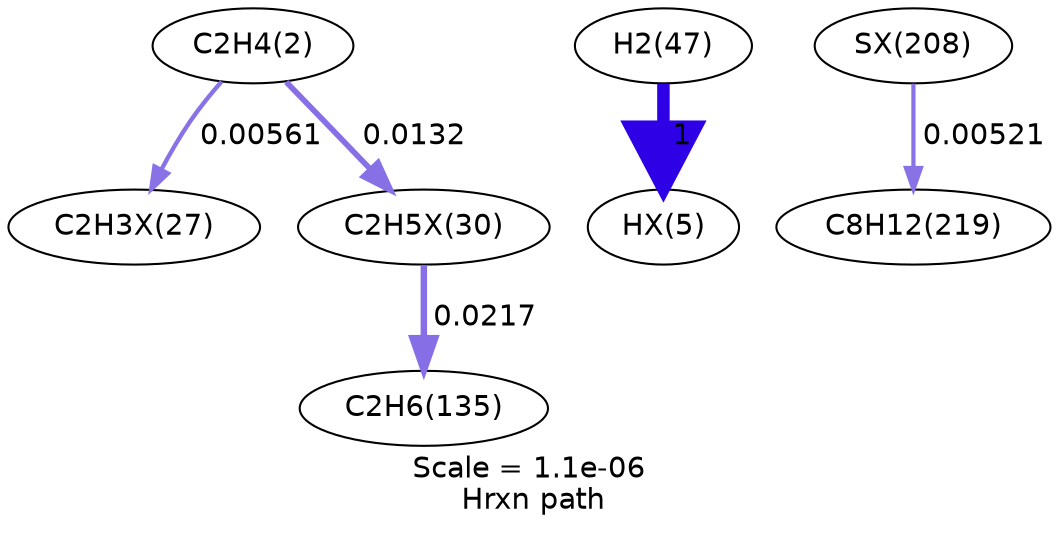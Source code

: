 digraph reaction_paths {
center=1;
s5 -> s35[fontname="Helvetica", style="setlinewidth(2.09)", arrowsize=1.04, color="0.7, 0.506, 0.9"
, label=" 0.00561"];
s5 -> s38[fontname="Helvetica", style="setlinewidth(2.73)", arrowsize=1.37, color="0.7, 0.513, 0.9"
, label=" 0.0132"];
s11 -> s34[fontname="Helvetica", style="setlinewidth(6)", arrowsize=3, color="0.7, 1.5, 0.9"
, label=" 1"];
s38 -> s13[fontname="Helvetica", style="setlinewidth(3.11)", arrowsize=1.55, color="0.7, 0.522, 0.9"
, label=" 0.0217"];
s53 -> s16[fontname="Helvetica", style="setlinewidth(2.03)", arrowsize=1.02, color="0.7, 0.505, 0.9"
, label=" 0.00521"];
s5 [ fontname="Helvetica", label="C2H4(2)"];
s11 [ fontname="Helvetica", label="H2(47)"];
s13 [ fontname="Helvetica", label="C2H6(135)"];
s16 [ fontname="Helvetica", label="C8H12(219)"];
s34 [ fontname="Helvetica", label="HX(5)"];
s35 [ fontname="Helvetica", label="C2H3X(27)"];
s38 [ fontname="Helvetica", label="C2H5X(30)"];
s53 [ fontname="Helvetica", label="SX(208)"];
 label = "Scale = 1.1e-06\l Hrxn path";
 fontname = "Helvetica";
}
